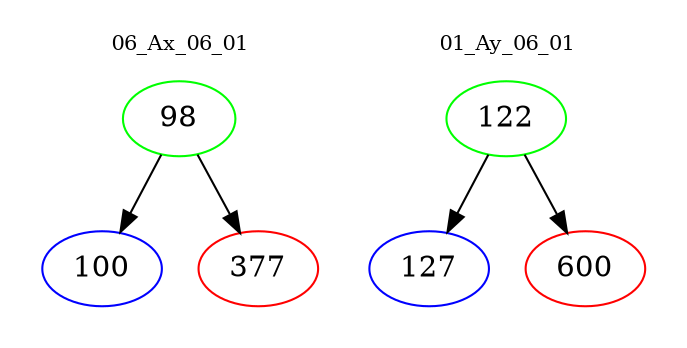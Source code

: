 digraph{
subgraph cluster_0 {
color = white
label = "06_Ax_06_01";
fontsize=10;
T0_98 [label="98", color="green"]
T0_98 -> T0_100 [color="black"]
T0_100 [label="100", color="blue"]
T0_98 -> T0_377 [color="black"]
T0_377 [label="377", color="red"]
}
subgraph cluster_1 {
color = white
label = "01_Ay_06_01";
fontsize=10;
T1_122 [label="122", color="green"]
T1_122 -> T1_127 [color="black"]
T1_127 [label="127", color="blue"]
T1_122 -> T1_600 [color="black"]
T1_600 [label="600", color="red"]
}
}
